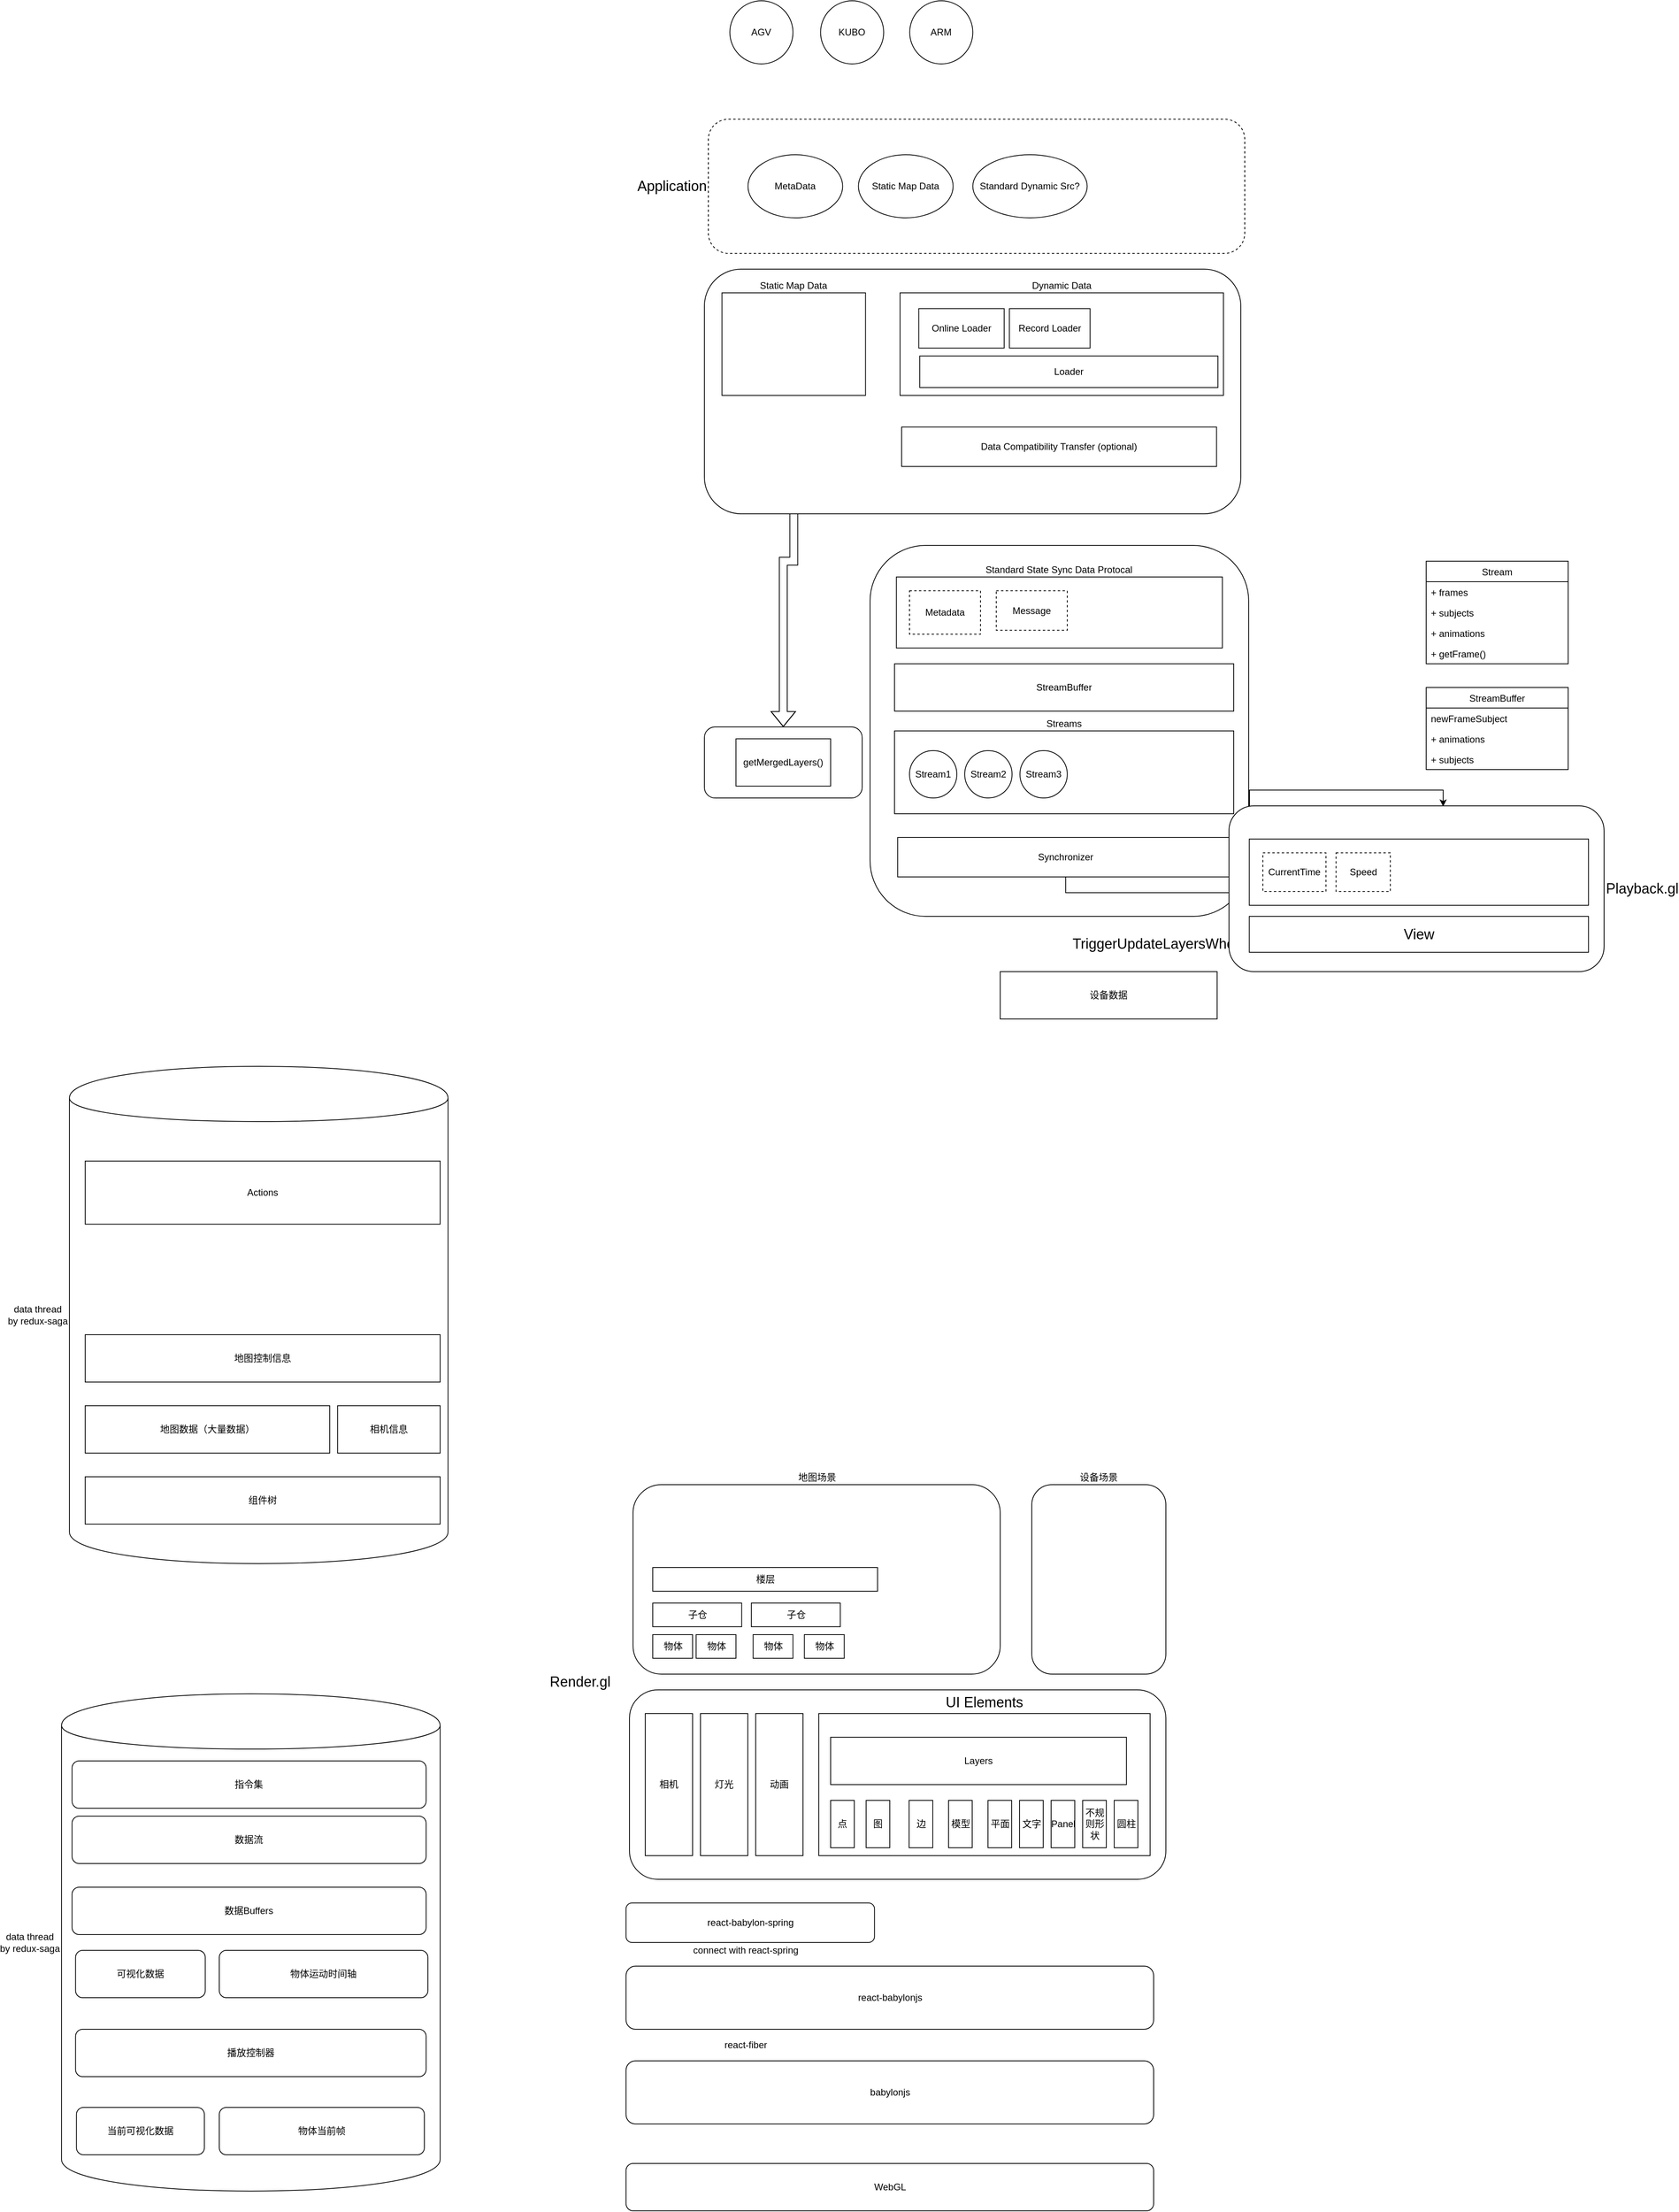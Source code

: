 <mxfile version="12.9.3" type="github">
  <diagram id="kbm905aHLV5Dr9nUJAch" name="Page-1">
    <mxGraphModel dx="2933" dy="3182" grid="1" gridSize="10" guides="1" tooltips="1" connect="1" arrows="1" fold="1" page="1" pageScale="1" pageWidth="827" pageHeight="1169" math="0" shadow="0">
      <root>
        <mxCell id="0" />
        <mxCell id="1" parent="0" />
        <mxCell id="G_mRowMAx6_Zk3fWA19y-114" value="&lt;div style=&quot;text-align: center&quot;&gt;&lt;span&gt;data thread&lt;/span&gt;&lt;/div&gt;&lt;div style=&quot;text-align: center&quot;&gt;&lt;span&gt;by redux-saga&lt;/span&gt;&lt;/div&gt;" style="shape=cylinder;whiteSpace=wrap;html=1;boundedLbl=1;backgroundOutline=1;labelPosition=left;verticalLabelPosition=middle;align=right;verticalAlign=middle;" vertex="1" parent="1">
          <mxGeometry x="-1120" y="-210" width="480" height="630" as="geometry" />
        </mxCell>
        <mxCell id="G_mRowMAx6_Zk3fWA19y-107" value="地图场景" style="rounded=1;whiteSpace=wrap;html=1;labelPosition=center;verticalLabelPosition=top;align=center;verticalAlign=bottom;" vertex="1" parent="1">
          <mxGeometry x="-405.5" y="320" width="465.5" height="240" as="geometry" />
        </mxCell>
        <mxCell id="Kp7RcIrqSu2gTxTqtwUE-9" value="" style="rounded=1;whiteSpace=wrap;html=1;" parent="1" vertex="1">
          <mxGeometry x="-105" y="-870" width="480" height="470" as="geometry" />
        </mxCell>
        <mxCell id="Kp7RcIrqSu2gTxTqtwUE-10" value="Dynamic data.gl" style="text;html=1;strokeColor=none;fillColor=none;align=center;verticalAlign=middle;whiteSpace=wrap;rounded=0;fontSize=18;" parent="1" vertex="1">
          <mxGeometry x="398" y="-520" width="40" height="20" as="geometry" />
        </mxCell>
        <mxCell id="Kp7RcIrqSu2gTxTqtwUE-131" style="edgeStyle=orthogonalEdgeStyle;rounded=0;orthogonalLoop=1;jettySize=auto;html=1;entryX=0.571;entryY=0.004;entryDx=0;entryDy=0;entryPerimeter=0;fontSize=12;" parent="1" source="Kp7RcIrqSu2gTxTqtwUE-38" target="Kp7RcIrqSu2gTxTqtwUE-13" edge="1">
          <mxGeometry relative="1" as="geometry" />
        </mxCell>
        <mxCell id="Kp7RcIrqSu2gTxTqtwUE-38" value="Synchronizer" style="rounded=0;whiteSpace=wrap;html=1;fillColor=#ffffff;fontSize=12;labelPosition=center;verticalLabelPosition=middle;align=center;verticalAlign=middle;" parent="1" vertex="1">
          <mxGeometry x="-70" y="-500" width="426" height="50" as="geometry" />
        </mxCell>
        <mxCell id="Kp7RcIrqSu2gTxTqtwUE-41" value="StreamBuffer" style="rounded=0;whiteSpace=wrap;html=1;fillColor=#ffffff;fontSize=12;" parent="1" vertex="1">
          <mxGeometry x="-74" y="-720" width="430" height="60" as="geometry" />
        </mxCell>
        <mxCell id="Kp7RcIrqSu2gTxTqtwUE-62" style="edgeStyle=orthogonalEdgeStyle;shape=flexArrow;rounded=0;orthogonalLoop=1;jettySize=auto;html=1;entryX=0.5;entryY=0;entryDx=0;entryDy=0;fontSize=18;" parent="1" source="Kp7RcIrqSu2gTxTqtwUE-49" target="Kp7RcIrqSu2gTxTqtwUE-61" edge="1">
          <mxGeometry relative="1" as="geometry" />
        </mxCell>
        <mxCell id="Kp7RcIrqSu2gTxTqtwUE-61" value="" style="rounded=1;whiteSpace=wrap;html=1;fillColor=#ffffff;fontSize=18;" parent="1" vertex="1">
          <mxGeometry x="-315" y="-640" width="200" height="90" as="geometry" />
        </mxCell>
        <mxCell id="Kp7RcIrqSu2gTxTqtwUE-65" value="getMergedLayers()" style="rounded=0;whiteSpace=wrap;html=1;fillColor=#ffffff;fontSize=12;" parent="1" vertex="1">
          <mxGeometry x="-275" y="-625" width="120" height="60" as="geometry" />
        </mxCell>
        <mxCell id="Kp7RcIrqSu2gTxTqtwUE-127" value="TriggerUpdateLayersWhenKeyFrames" style="text;html=1;align=center;verticalAlign=middle;resizable=0;points=[];autosize=1;fontSize=18;" parent="1" vertex="1">
          <mxGeometry x="145" y="-380" width="320" height="30" as="geometry" />
        </mxCell>
        <mxCell id="UeCTLoyQdsgvgEPBuvyG-5" value="AGV" style="ellipse;whiteSpace=wrap;html=1;aspect=fixed;" parent="1" vertex="1">
          <mxGeometry x="-282.75" y="-1560" width="80" height="80" as="geometry" />
        </mxCell>
        <mxCell id="UeCTLoyQdsgvgEPBuvyG-6" value="KUBO" style="ellipse;whiteSpace=wrap;html=1;aspect=fixed;" parent="1" vertex="1">
          <mxGeometry x="-167.75" y="-1560" width="80" height="80" as="geometry" />
        </mxCell>
        <mxCell id="UeCTLoyQdsgvgEPBuvyG-7" value="ARM" style="ellipse;whiteSpace=wrap;html=1;aspect=fixed;" parent="1" vertex="1">
          <mxGeometry x="-54.75" y="-1560" width="80" height="80" as="geometry" />
        </mxCell>
        <mxCell id="UeCTLoyQdsgvgEPBuvyG-11" value="" style="group" parent="1" vertex="1" connectable="0">
          <mxGeometry x="-310" y="-1410" width="680" height="170" as="geometry" />
        </mxCell>
        <mxCell id="Kp7RcIrqSu2gTxTqtwUE-89" value="Application" style="rounded=1;whiteSpace=wrap;html=1;dashed=1;fillColor=#ffffff;fontSize=18;labelPosition=left;verticalLabelPosition=middle;align=right;verticalAlign=middle;" parent="UeCTLoyQdsgvgEPBuvyG-11" vertex="1">
          <mxGeometry width="680" height="170" as="geometry" />
        </mxCell>
        <mxCell id="Kp7RcIrqSu2gTxTqtwUE-139" value="MetaData" style="ellipse;whiteSpace=wrap;html=1;fillColor=#ffffff;fontSize=12;" parent="UeCTLoyQdsgvgEPBuvyG-11" vertex="1">
          <mxGeometry x="50.25" y="45" width="120" height="80" as="geometry" />
        </mxCell>
        <mxCell id="Kp7RcIrqSu2gTxTqtwUE-140" value="Static Map Data" style="ellipse;whiteSpace=wrap;html=1;fillColor=#ffffff;fontSize=12;" parent="UeCTLoyQdsgvgEPBuvyG-11" vertex="1">
          <mxGeometry x="190.25" y="45" width="120" height="80" as="geometry" />
        </mxCell>
        <mxCell id="Kp7RcIrqSu2gTxTqtwUE-141" value="Standard Dynamic Src?" style="ellipse;whiteSpace=wrap;html=1;fillColor=#ffffff;fontSize=12;" parent="UeCTLoyQdsgvgEPBuvyG-11" vertex="1">
          <mxGeometry x="335.25" y="45" width="145" height="80" as="geometry" />
        </mxCell>
        <mxCell id="UeCTLoyQdsgvgEPBuvyG-12" value="" style="group" parent="1" vertex="1" connectable="0">
          <mxGeometry x="-410" y="-1220" width="775" height="310" as="geometry" />
        </mxCell>
        <mxCell id="Kp7RcIrqSu2gTxTqtwUE-11" value="" style="rounded=1;whiteSpace=wrap;html=1;" parent="UeCTLoyQdsgvgEPBuvyG-12" vertex="1">
          <mxGeometry x="95" width="680" height="310" as="geometry" />
        </mxCell>
        <mxCell id="Kp7RcIrqSu2gTxTqtwUE-49" value="Static Map Data" style="rounded=0;whiteSpace=wrap;html=1;fillColor=#ffffff;fontSize=12;labelPosition=center;verticalLabelPosition=top;align=center;verticalAlign=bottom;" parent="UeCTLoyQdsgvgEPBuvyG-12" vertex="1">
          <mxGeometry x="117.25" y="30" width="182" height="130" as="geometry" />
        </mxCell>
        <mxCell id="Kp7RcIrqSu2gTxTqtwUE-130" value="Data Compatibility Transfer (optional)" style="rounded=0;whiteSpace=wrap;html=1;fillColor=#ffffff;fontSize=12;" parent="UeCTLoyQdsgvgEPBuvyG-12" vertex="1">
          <mxGeometry x="345" y="200" width="399.25" height="50" as="geometry" />
        </mxCell>
        <mxCell id="UeCTLoyQdsgvgEPBuvyG-8" value="" style="group" parent="UeCTLoyQdsgvgEPBuvyG-12" vertex="1" connectable="0">
          <mxGeometry x="343" y="30" width="410" height="130" as="geometry" />
        </mxCell>
        <mxCell id="Kp7RcIrqSu2gTxTqtwUE-50" value="Dynamic Data&lt;br&gt;" style="rounded=0;whiteSpace=wrap;html=1;fillColor=#ffffff;fontSize=12;labelPosition=center;verticalLabelPosition=top;align=center;verticalAlign=bottom;" parent="UeCTLoyQdsgvgEPBuvyG-8" vertex="1">
          <mxGeometry width="410" height="130" as="geometry" />
        </mxCell>
        <mxCell id="Kp7RcIrqSu2gTxTqtwUE-74" value="Online Loader" style="rounded=0;whiteSpace=wrap;html=1;fillColor=#ffffff;fontSize=12;" parent="UeCTLoyQdsgvgEPBuvyG-8" vertex="1">
          <mxGeometry x="23.75" y="20" width="108.25" height="50" as="geometry" />
        </mxCell>
        <mxCell id="Kp7RcIrqSu2gTxTqtwUE-75" value="Record Loader" style="rounded=0;whiteSpace=wrap;html=1;fillColor=#ffffff;fontSize=12;" parent="UeCTLoyQdsgvgEPBuvyG-8" vertex="1">
          <mxGeometry x="138.63" y="20" width="102.25" height="50" as="geometry" />
        </mxCell>
        <mxCell id="Kp7RcIrqSu2gTxTqtwUE-81" value="Loader" style="rounded=0;whiteSpace=wrap;html=1;fillColor=#ffffff;fontSize=12;" parent="UeCTLoyQdsgvgEPBuvyG-8" vertex="1">
          <mxGeometry x="25" y="80" width="378" height="40" as="geometry" />
        </mxCell>
        <mxCell id="UeCTLoyQdsgvgEPBuvyG-13" value="" style="group" parent="1" vertex="1" connectable="0">
          <mxGeometry x="-71.62" y="-830" width="413.25" height="90" as="geometry" />
        </mxCell>
        <mxCell id="UeCTLoyQdsgvgEPBuvyG-3" value="Standard State Sync Data Protocal" style="rounded=0;whiteSpace=wrap;html=1;fillColor=#ffffff;fontSize=12;labelPosition=center;verticalLabelPosition=top;align=center;verticalAlign=bottom;" parent="UeCTLoyQdsgvgEPBuvyG-13" vertex="1">
          <mxGeometry width="413.25" height="90" as="geometry" />
        </mxCell>
        <mxCell id="Kp7RcIrqSu2gTxTqtwUE-86" value="Metadata" style="rounded=0;whiteSpace=wrap;html=1;fillColor=#ffffff;fontSize=12;dashed=1;" parent="UeCTLoyQdsgvgEPBuvyG-13" vertex="1">
          <mxGeometry x="16.62" y="17.5" width="90" height="55" as="geometry" />
        </mxCell>
        <mxCell id="Kp7RcIrqSu2gTxTqtwUE-87" value="Message" style="rounded=0;whiteSpace=wrap;html=1;dashed=1;fillColor=#ffffff;fontSize=12;labelPosition=center;verticalLabelPosition=middle;align=center;verticalAlign=middle;" parent="UeCTLoyQdsgvgEPBuvyG-13" vertex="1">
          <mxGeometry x="126.62" y="17.5" width="90" height="50" as="geometry" />
        </mxCell>
        <mxCell id="UeCTLoyQdsgvgEPBuvyG-14" value="Streams" style="rounded=0;whiteSpace=wrap;html=1;fillColor=#ffffff;fontSize=12;labelPosition=center;verticalLabelPosition=top;align=center;verticalAlign=bottom;" parent="1" vertex="1">
          <mxGeometry x="-74" y="-635" width="430" height="105" as="geometry" />
        </mxCell>
        <mxCell id="UeCTLoyQdsgvgEPBuvyG-15" value="Stream1" style="ellipse;whiteSpace=wrap;html=1;aspect=fixed;" parent="1" vertex="1">
          <mxGeometry x="-55" y="-610" width="60" height="60" as="geometry" />
        </mxCell>
        <mxCell id="UeCTLoyQdsgvgEPBuvyG-16" value="Stream2" style="ellipse;whiteSpace=wrap;html=1;aspect=fixed;" parent="1" vertex="1">
          <mxGeometry x="15" y="-610" width="60" height="60" as="geometry" />
        </mxCell>
        <mxCell id="UeCTLoyQdsgvgEPBuvyG-17" value="Stream3" style="ellipse;whiteSpace=wrap;html=1;aspect=fixed;" parent="1" vertex="1">
          <mxGeometry x="85" y="-610" width="60" height="60" as="geometry" />
        </mxCell>
        <mxCell id="UeCTLoyQdsgvgEPBuvyG-18" value="" style="group" parent="1" vertex="1" connectable="0">
          <mxGeometry x="350" y="-540" width="475.5" height="210" as="geometry" />
        </mxCell>
        <mxCell id="Kp7RcIrqSu2gTxTqtwUE-13" value="Playback.gl" style="rounded=1;whiteSpace=wrap;html=1;labelPosition=right;verticalLabelPosition=middle;align=left;verticalAlign=middle;fontSize=18;" parent="UeCTLoyQdsgvgEPBuvyG-18" vertex="1">
          <mxGeometry width="475.5" height="210" as="geometry" />
        </mxCell>
        <mxCell id="Kp7RcIrqSu2gTxTqtwUE-124" value="View" style="rounded=0;whiteSpace=wrap;html=1;fillColor=#ffffff;fontSize=18;" parent="UeCTLoyQdsgvgEPBuvyG-18" vertex="1">
          <mxGeometry x="25.75" y="140" width="430" height="45.5" as="geometry" />
        </mxCell>
        <mxCell id="Kp7RcIrqSu2gTxTqtwUE-138" value="" style="group;labelPosition=center;verticalLabelPosition=top;align=center;verticalAlign=bottom;" parent="UeCTLoyQdsgvgEPBuvyG-18" vertex="1" connectable="0">
          <mxGeometry x="25.75" y="42" width="430" height="84" as="geometry" />
        </mxCell>
        <mxCell id="Kp7RcIrqSu2gTxTqtwUE-134" value="" style="rounded=0;whiteSpace=wrap;html=1;fillColor=#ffffff;fontSize=12;" parent="Kp7RcIrqSu2gTxTqtwUE-138" vertex="1">
          <mxGeometry width="430" height="84" as="geometry" />
        </mxCell>
        <mxCell id="Kp7RcIrqSu2gTxTqtwUE-137" value="" style="group" parent="Kp7RcIrqSu2gTxTqtwUE-138" vertex="1" connectable="0">
          <mxGeometry x="17.2" y="17.5" width="147.92" height="49" as="geometry" />
        </mxCell>
        <mxCell id="Kp7RcIrqSu2gTxTqtwUE-135" value="CurrentTime" style="rounded=0;whiteSpace=wrap;html=1;fillColor=#ffffff;fontSize=12;dashed=1;" parent="Kp7RcIrqSu2gTxTqtwUE-137" vertex="1">
          <mxGeometry width="80" height="49" as="geometry" />
        </mxCell>
        <mxCell id="Kp7RcIrqSu2gTxTqtwUE-136" value="Speed" style="rounded=0;whiteSpace=wrap;html=1;fillColor=#ffffff;fontSize=12;dashed=1;" parent="Kp7RcIrqSu2gTxTqtwUE-138" vertex="1">
          <mxGeometry x="110" y="17.5" width="68.8" height="49" as="geometry" />
        </mxCell>
        <mxCell id="UeCTLoyQdsgvgEPBuvyG-19" value="" style="group" parent="1" vertex="1" connectable="0">
          <mxGeometry x="-490" y="510" width="760" height="310" as="geometry" />
        </mxCell>
        <mxCell id="Kp7RcIrqSu2gTxTqtwUE-7" value="" style="rounded=1;whiteSpace=wrap;html=1;" parent="UeCTLoyQdsgvgEPBuvyG-19" vertex="1">
          <mxGeometry x="80" y="70" width="680" height="240" as="geometry" />
        </mxCell>
        <mxCell id="Kp7RcIrqSu2gTxTqtwUE-8" value="Render.gl" style="text;html=1;strokeColor=none;fillColor=none;align=center;verticalAlign=middle;whiteSpace=wrap;rounded=0;fontSize=18;" parent="UeCTLoyQdsgvgEPBuvyG-19" vertex="1">
          <mxGeometry y="50" width="35" height="20" as="geometry" />
        </mxCell>
        <mxCell id="Kp7RcIrqSu2gTxTqtwUE-17" value="相机" style="rounded=0;whiteSpace=wrap;html=1;fontSize=12;" parent="UeCTLoyQdsgvgEPBuvyG-19" vertex="1">
          <mxGeometry x="100" y="100" width="60" height="180" as="geometry" />
        </mxCell>
        <mxCell id="Kp7RcIrqSu2gTxTqtwUE-18" value="灯光" style="rounded=0;whiteSpace=wrap;html=1;fontSize=12;" parent="UeCTLoyQdsgvgEPBuvyG-19" vertex="1">
          <mxGeometry x="170" y="100" width="60" height="180" as="geometry" />
        </mxCell>
        <mxCell id="Kp7RcIrqSu2gTxTqtwUE-21" value="UI Elements" style="rounded=0;whiteSpace=wrap;html=1;fontSize=18;labelPosition=center;verticalLabelPosition=top;align=center;verticalAlign=bottom;" parent="UeCTLoyQdsgvgEPBuvyG-19" vertex="1">
          <mxGeometry x="320" y="100" width="420" height="180" as="geometry" />
        </mxCell>
        <mxCell id="Kp7RcIrqSu2gTxTqtwUE-28" value="图" style="rounded=0;whiteSpace=wrap;html=1;fontSize=12;" parent="UeCTLoyQdsgvgEPBuvyG-19" vertex="1">
          <mxGeometry x="380" y="210" width="30" height="60" as="geometry" />
        </mxCell>
        <mxCell id="Kp7RcIrqSu2gTxTqtwUE-29" value="边" style="rounded=0;whiteSpace=wrap;html=1;fontSize=12;" parent="UeCTLoyQdsgvgEPBuvyG-19" vertex="1">
          <mxGeometry x="434.5" y="210" width="30" height="60" as="geometry" />
        </mxCell>
        <mxCell id="Kp7RcIrqSu2gTxTqtwUE-32" value="模型" style="rounded=0;whiteSpace=wrap;html=1;fontSize=12;" parent="UeCTLoyQdsgvgEPBuvyG-19" vertex="1">
          <mxGeometry x="484.5" y="210" width="30" height="60" as="geometry" />
        </mxCell>
        <mxCell id="Kp7RcIrqSu2gTxTqtwUE-37" value="点" style="rounded=0;whiteSpace=wrap;html=1;fontSize=12;" parent="UeCTLoyQdsgvgEPBuvyG-19" vertex="1">
          <mxGeometry x="335" y="210" width="30" height="60" as="geometry" />
        </mxCell>
        <mxCell id="Kp7RcIrqSu2gTxTqtwUE-111" value="动画" style="rounded=0;whiteSpace=wrap;html=1;fontSize=12;" parent="UeCTLoyQdsgvgEPBuvyG-19" vertex="1">
          <mxGeometry x="240" y="100" width="60" height="180" as="geometry" />
        </mxCell>
        <mxCell id="G_mRowMAx6_Zk3fWA19y-62" value="平面" style="rounded=0;whiteSpace=wrap;html=1;fontSize=12;" vertex="1" parent="UeCTLoyQdsgvgEPBuvyG-19">
          <mxGeometry x="534.5" y="210" width="30" height="60" as="geometry" />
        </mxCell>
        <mxCell id="G_mRowMAx6_Zk3fWA19y-63" value="文字" style="rounded=0;whiteSpace=wrap;html=1;fontSize=12;" vertex="1" parent="UeCTLoyQdsgvgEPBuvyG-19">
          <mxGeometry x="574.5" y="210" width="30" height="60" as="geometry" />
        </mxCell>
        <mxCell id="G_mRowMAx6_Zk3fWA19y-81" value="Panel" style="rounded=0;whiteSpace=wrap;html=1;fontSize=12;" vertex="1" parent="UeCTLoyQdsgvgEPBuvyG-19">
          <mxGeometry x="614.5" y="210" width="30" height="60" as="geometry" />
        </mxCell>
        <mxCell id="G_mRowMAx6_Zk3fWA19y-82" value="不规则形状" style="rounded=0;whiteSpace=wrap;html=1;fontSize=12;" vertex="1" parent="UeCTLoyQdsgvgEPBuvyG-19">
          <mxGeometry x="654.5" y="210" width="30" height="60" as="geometry" />
        </mxCell>
        <mxCell id="G_mRowMAx6_Zk3fWA19y-86" value="Layers" style="rounded=0;whiteSpace=wrap;html=1;fontSize=12;" vertex="1" parent="UeCTLoyQdsgvgEPBuvyG-19">
          <mxGeometry x="335" y="130" width="375" height="60" as="geometry" />
        </mxCell>
        <mxCell id="G_mRowMAx6_Zk3fWA19y-106" value="圆柱" style="rounded=0;whiteSpace=wrap;html=1;fontSize=12;" vertex="1" parent="UeCTLoyQdsgvgEPBuvyG-19">
          <mxGeometry x="694.5" y="210" width="30" height="60" as="geometry" />
        </mxCell>
        <mxCell id="UeCTLoyQdsgvgEPBuvyG-20" value="Stream" style="swimlane;fontStyle=0;childLayout=stackLayout;horizontal=1;startSize=26;fillColor=none;horizontalStack=0;resizeParent=1;resizeParentMax=0;resizeLast=0;collapsible=1;marginBottom=0;" parent="1" vertex="1">
          <mxGeometry x="600" y="-850" width="180" height="130" as="geometry" />
        </mxCell>
        <mxCell id="UeCTLoyQdsgvgEPBuvyG-21" value="+ frames&#xa;" style="text;strokeColor=none;fillColor=none;align=left;verticalAlign=top;spacingLeft=4;spacingRight=4;overflow=hidden;rotatable=0;points=[[0,0.5],[1,0.5]];portConstraint=eastwest;" parent="UeCTLoyQdsgvgEPBuvyG-20" vertex="1">
          <mxGeometry y="26" width="180" height="26" as="geometry" />
        </mxCell>
        <mxCell id="UeCTLoyQdsgvgEPBuvyG-32" value="+ subjects" style="text;strokeColor=none;fillColor=none;align=left;verticalAlign=top;spacingLeft=4;spacingRight=4;overflow=hidden;rotatable=0;points=[[0,0.5],[1,0.5]];portConstraint=eastwest;" parent="UeCTLoyQdsgvgEPBuvyG-20" vertex="1">
          <mxGeometry y="52" width="180" height="26" as="geometry" />
        </mxCell>
        <mxCell id="UeCTLoyQdsgvgEPBuvyG-22" value="+ animations" style="text;strokeColor=none;fillColor=none;align=left;verticalAlign=top;spacingLeft=4;spacingRight=4;overflow=hidden;rotatable=0;points=[[0,0.5],[1,0.5]];portConstraint=eastwest;" parent="UeCTLoyQdsgvgEPBuvyG-20" vertex="1">
          <mxGeometry y="78" width="180" height="26" as="geometry" />
        </mxCell>
        <mxCell id="UeCTLoyQdsgvgEPBuvyG-27" value="+ getFrame()" style="text;strokeColor=none;fillColor=none;align=left;verticalAlign=top;spacingLeft=4;spacingRight=4;overflow=hidden;rotatable=0;points=[[0,0.5],[1,0.5]];portConstraint=eastwest;" parent="UeCTLoyQdsgvgEPBuvyG-20" vertex="1">
          <mxGeometry y="104" width="180" height="26" as="geometry" />
        </mxCell>
        <mxCell id="UeCTLoyQdsgvgEPBuvyG-28" value="StreamBuffer" style="swimlane;fontStyle=0;childLayout=stackLayout;horizontal=1;startSize=26;fillColor=none;horizontalStack=0;resizeParent=1;resizeParentMax=0;resizeLast=0;collapsible=1;marginBottom=0;" parent="1" vertex="1">
          <mxGeometry x="600" y="-690" width="180" height="104" as="geometry" />
        </mxCell>
        <mxCell id="UeCTLoyQdsgvgEPBuvyG-29" value="newFrameSubject" style="text;strokeColor=none;fillColor=none;align=left;verticalAlign=top;spacingLeft=4;spacingRight=4;overflow=hidden;rotatable=0;points=[[0,0.5],[1,0.5]];portConstraint=eastwest;" parent="UeCTLoyQdsgvgEPBuvyG-28" vertex="1">
          <mxGeometry y="26" width="180" height="26" as="geometry" />
        </mxCell>
        <mxCell id="UeCTLoyQdsgvgEPBuvyG-30" value="+ animations" style="text;strokeColor=none;fillColor=none;align=left;verticalAlign=top;spacingLeft=4;spacingRight=4;overflow=hidden;rotatable=0;points=[[0,0.5],[1,0.5]];portConstraint=eastwest;" parent="UeCTLoyQdsgvgEPBuvyG-28" vertex="1">
          <mxGeometry y="52" width="180" height="26" as="geometry" />
        </mxCell>
        <mxCell id="UeCTLoyQdsgvgEPBuvyG-31" value="+ subjects" style="text;strokeColor=none;fillColor=none;align=left;verticalAlign=top;spacingLeft=4;spacingRight=4;overflow=hidden;rotatable=0;points=[[0,0.5],[1,0.5]];portConstraint=eastwest;" parent="UeCTLoyQdsgvgEPBuvyG-28" vertex="1">
          <mxGeometry y="78" width="180" height="26" as="geometry" />
        </mxCell>
        <mxCell id="G_mRowMAx6_Zk3fWA19y-39" value="react-babylonjs" style="rounded=1;whiteSpace=wrap;html=1;" vertex="1" parent="1">
          <mxGeometry x="-414.37" y="930" width="668.87" height="80" as="geometry" />
        </mxCell>
        <mxCell id="G_mRowMAx6_Zk3fWA19y-40" value="react-babylon-spring" style="rounded=1;whiteSpace=wrap;html=1;" vertex="1" parent="1">
          <mxGeometry x="-414.37" y="850" width="315" height="50" as="geometry" />
        </mxCell>
        <mxCell id="G_mRowMAx6_Zk3fWA19y-41" value="babylonjs" style="rounded=1;whiteSpace=wrap;html=1;" vertex="1" parent="1">
          <mxGeometry x="-414.37" y="1050" width="668.87" height="80" as="geometry" />
        </mxCell>
        <mxCell id="G_mRowMAx6_Zk3fWA19y-43" value="WebGL" style="rounded=1;whiteSpace=wrap;html=1;" vertex="1" parent="1">
          <mxGeometry x="-414.37" y="1180" width="668.87" height="60" as="geometry" />
        </mxCell>
        <mxCell id="G_mRowMAx6_Zk3fWA19y-64" value="react-fiber" style="text;html=1;align=center;verticalAlign=middle;resizable=0;points=[];autosize=1;" vertex="1" parent="1">
          <mxGeometry x="-298.25" y="1020" width="70" height="20" as="geometry" />
        </mxCell>
        <mxCell id="G_mRowMAx6_Zk3fWA19y-85" value="connect with react-spring" style="text;html=1;align=center;verticalAlign=middle;resizable=0;points=[];autosize=1;" vertex="1" parent="1">
          <mxGeometry x="-338.25" y="900" width="150" height="20" as="geometry" />
        </mxCell>
        <mxCell id="Kp7RcIrqSu2gTxTqtwUE-27" value="楼层" style="rounded=0;whiteSpace=wrap;html=1;fontSize=12;" parent="1" vertex="1">
          <mxGeometry x="-380.5" y="425" width="285" height="30" as="geometry" />
        </mxCell>
        <mxCell id="Kp7RcIrqSu2gTxTqtwUE-30" value="子仓" style="rounded=0;whiteSpace=wrap;html=1;fontSize=12;" parent="1" vertex="1">
          <mxGeometry x="-380.5" y="470" width="112.75" height="30" as="geometry" />
        </mxCell>
        <mxCell id="G_mRowMAx6_Zk3fWA19y-110" value="地图数据（大量数据）" style="rounded=0;whiteSpace=wrap;html=1;fontSize=12;" vertex="1" parent="1">
          <mxGeometry x="-1100" y="220" width="310" height="60" as="geometry" />
        </mxCell>
        <mxCell id="G_mRowMAx6_Zk3fWA19y-111" value="设备场景" style="rounded=1;whiteSpace=wrap;html=1;labelPosition=center;verticalLabelPosition=top;align=center;verticalAlign=bottom;" vertex="1" parent="1">
          <mxGeometry x="100" y="320" width="170" height="240" as="geometry" />
        </mxCell>
        <mxCell id="G_mRowMAx6_Zk3fWA19y-112" value="设备数据" style="rounded=0;whiteSpace=wrap;html=1;fontSize=12;" vertex="1" parent="1">
          <mxGeometry x="60" y="-330" width="275" height="60" as="geometry" />
        </mxCell>
        <mxCell id="G_mRowMAx6_Zk3fWA19y-113" value="子仓" style="rounded=0;whiteSpace=wrap;html=1;fontSize=12;" vertex="1" parent="1">
          <mxGeometry x="-255.5" y="470" width="112.75" height="30" as="geometry" />
        </mxCell>
        <mxCell id="G_mRowMAx6_Zk3fWA19y-117" value="组件树" style="rounded=0;whiteSpace=wrap;html=1;fontSize=12;" vertex="1" parent="1">
          <mxGeometry x="-1100" y="310" width="450" height="60" as="geometry" />
        </mxCell>
        <mxCell id="G_mRowMAx6_Zk3fWA19y-119" value="Actions" style="rounded=0;whiteSpace=wrap;html=1;" vertex="1" parent="1">
          <mxGeometry x="-1100" y="-90" width="450" height="80" as="geometry" />
        </mxCell>
        <mxCell id="G_mRowMAx6_Zk3fWA19y-120" value="相机信息" style="rounded=0;whiteSpace=wrap;html=1;fontSize=12;" vertex="1" parent="1">
          <mxGeometry x="-780" y="220" width="130" height="60" as="geometry" />
        </mxCell>
        <mxCell id="G_mRowMAx6_Zk3fWA19y-121" value="地图控制信息" style="rounded=0;whiteSpace=wrap;html=1;fontSize=12;" vertex="1" parent="1">
          <mxGeometry x="-1100" y="130" width="450" height="60" as="geometry" />
        </mxCell>
        <mxCell id="G_mRowMAx6_Zk3fWA19y-127" value="&lt;div style=&quot;text-align: center&quot;&gt;&lt;span&gt;data thread&lt;/span&gt;&lt;/div&gt;&lt;div style=&quot;text-align: center&quot;&gt;&lt;span&gt;by redux-saga&lt;/span&gt;&lt;/div&gt;" style="shape=cylinder;whiteSpace=wrap;html=1;boundedLbl=1;backgroundOutline=1;labelPosition=left;verticalLabelPosition=middle;align=right;verticalAlign=middle;" vertex="1" parent="1">
          <mxGeometry x="-1130" y="585" width="480" height="630" as="geometry" />
        </mxCell>
        <mxCell id="G_mRowMAx6_Zk3fWA19y-128" value="数据流" style="rounded=1;whiteSpace=wrap;html=1;" vertex="1" parent="1">
          <mxGeometry x="-1116.65" y="740" width="448.87" height="60" as="geometry" />
        </mxCell>
        <mxCell id="G_mRowMAx6_Zk3fWA19y-129" value="数据Buffers" style="rounded=1;whiteSpace=wrap;html=1;" vertex="1" parent="1">
          <mxGeometry x="-1116.65" y="830" width="448.87" height="60" as="geometry" />
        </mxCell>
        <mxCell id="G_mRowMAx6_Zk3fWA19y-131" value="物体运动时间轴" style="rounded=1;whiteSpace=wrap;html=1;" vertex="1" parent="1">
          <mxGeometry x="-930" y="910" width="264.44" height="60" as="geometry" />
        </mxCell>
        <mxCell id="G_mRowMAx6_Zk3fWA19y-132" value="可视化数据" style="rounded=1;whiteSpace=wrap;html=1;" vertex="1" parent="1">
          <mxGeometry x="-1112.21" y="910" width="164.43" height="60" as="geometry" />
        </mxCell>
        <mxCell id="G_mRowMAx6_Zk3fWA19y-135" value="播放控制器" style="rounded=1;whiteSpace=wrap;html=1;" vertex="1" parent="1">
          <mxGeometry x="-1112.21" y="1010" width="444.43" height="60" as="geometry" />
        </mxCell>
        <mxCell id="G_mRowMAx6_Zk3fWA19y-136" value="当前可视化数据" style="rounded=1;whiteSpace=wrap;html=1;" vertex="1" parent="1">
          <mxGeometry x="-1111.1" y="1109" width="162.21" height="60" as="geometry" />
        </mxCell>
        <mxCell id="G_mRowMAx6_Zk3fWA19y-137" value="物体当前帧" style="rounded=1;whiteSpace=wrap;html=1;" vertex="1" parent="1">
          <mxGeometry x="-930" y="1109" width="260" height="60" as="geometry" />
        </mxCell>
        <mxCell id="G_mRowMAx6_Zk3fWA19y-138" value="指令集" style="rounded=1;whiteSpace=wrap;html=1;" vertex="1" parent="1">
          <mxGeometry x="-1116.65" y="670" width="448.87" height="60" as="geometry" />
        </mxCell>
        <mxCell id="G_mRowMAx6_Zk3fWA19y-140" value="物体" style="rounded=0;whiteSpace=wrap;html=1;fontSize=12;" vertex="1" parent="1">
          <mxGeometry x="-380.5" y="510" width="50.5" height="30" as="geometry" />
        </mxCell>
        <mxCell id="G_mRowMAx6_Zk3fWA19y-141" value="物体" style="rounded=0;whiteSpace=wrap;html=1;fontSize=12;" vertex="1" parent="1">
          <mxGeometry x="-325.5" y="510" width="50.5" height="30" as="geometry" />
        </mxCell>
        <mxCell id="G_mRowMAx6_Zk3fWA19y-142" value="物体" style="rounded=0;whiteSpace=wrap;html=1;fontSize=12;" vertex="1" parent="1">
          <mxGeometry x="-253.25" y="510" width="50.5" height="30" as="geometry" />
        </mxCell>
        <mxCell id="G_mRowMAx6_Zk3fWA19y-144" value="物体" style="rounded=0;whiteSpace=wrap;html=1;fontSize=12;" vertex="1" parent="1">
          <mxGeometry x="-188.25" y="510" width="50.5" height="30" as="geometry" />
        </mxCell>
      </root>
    </mxGraphModel>
  </diagram>
</mxfile>
